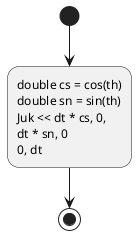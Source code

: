 @startuml

/'
    input1: double th
    input2: double dt
    input3: Matrix<double, 3, 2> &Juk
'/

(*) --> "double cs = cos(th)
double sn = sin(th)
Juk << dt * cs, 0,
dt * sn, 0
0, dt"
--> (*)

@enduml